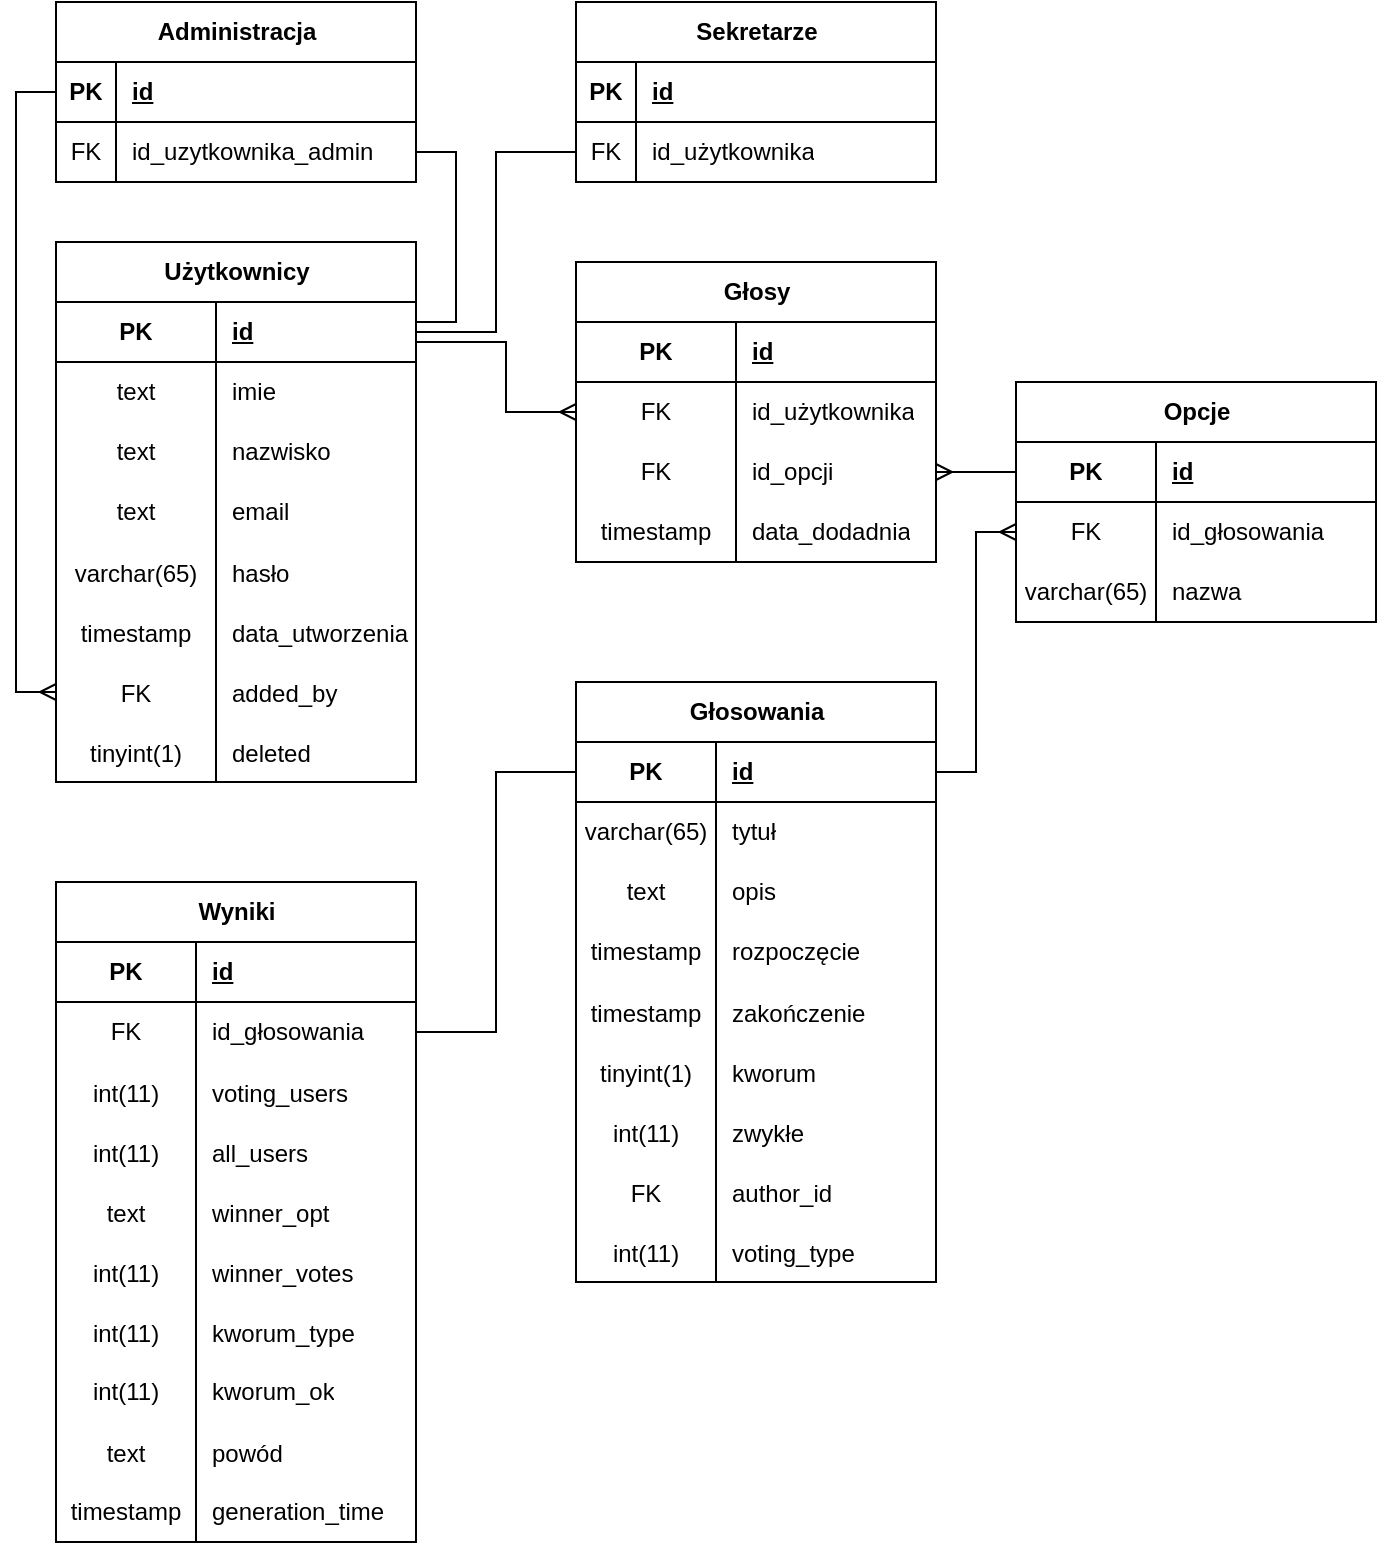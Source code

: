 <mxfile version="22.1.21" type="device">
  <diagram name="Strona-1" id="yzOehdTTd_eHiyw4VIKx">
    <mxGraphModel dx="1393" dy="789" grid="1" gridSize="10" guides="1" tooltips="1" connect="1" arrows="1" fold="1" page="1" pageScale="1" pageWidth="827" pageHeight="1169" math="0" shadow="0">
      <root>
        <mxCell id="0" />
        <mxCell id="1" parent="0" />
        <mxCell id="7I72lRixaY-VdKnY33JF-1" value="Administracja" style="shape=table;startSize=30;container=1;collapsible=1;childLayout=tableLayout;fixedRows=1;rowLines=0;fontStyle=1;align=center;resizeLast=1;html=1;" parent="1" vertex="1">
          <mxGeometry x="80" y="60" width="180" height="90" as="geometry" />
        </mxCell>
        <mxCell id="7I72lRixaY-VdKnY33JF-2" value="" style="shape=tableRow;horizontal=0;startSize=0;swimlaneHead=0;swimlaneBody=0;fillColor=none;collapsible=0;dropTarget=0;points=[[0,0.5],[1,0.5]];portConstraint=eastwest;top=0;left=0;right=0;bottom=1;" parent="7I72lRixaY-VdKnY33JF-1" vertex="1">
          <mxGeometry y="30" width="180" height="30" as="geometry" />
        </mxCell>
        <mxCell id="7I72lRixaY-VdKnY33JF-3" value="PK" style="shape=partialRectangle;connectable=0;fillColor=none;top=0;left=0;bottom=0;right=0;fontStyle=1;overflow=hidden;whiteSpace=wrap;html=1;" parent="7I72lRixaY-VdKnY33JF-2" vertex="1">
          <mxGeometry width="30" height="30" as="geometry">
            <mxRectangle width="30" height="30" as="alternateBounds" />
          </mxGeometry>
        </mxCell>
        <mxCell id="7I72lRixaY-VdKnY33JF-4" value="id" style="shape=partialRectangle;connectable=0;fillColor=none;top=0;left=0;bottom=0;right=0;align=left;spacingLeft=6;fontStyle=5;overflow=hidden;whiteSpace=wrap;html=1;" parent="7I72lRixaY-VdKnY33JF-2" vertex="1">
          <mxGeometry x="30" width="150" height="30" as="geometry">
            <mxRectangle width="150" height="30" as="alternateBounds" />
          </mxGeometry>
        </mxCell>
        <mxCell id="7I72lRixaY-VdKnY33JF-5" value="" style="shape=tableRow;horizontal=0;startSize=0;swimlaneHead=0;swimlaneBody=0;fillColor=none;collapsible=0;dropTarget=0;points=[[0,0.5],[1,0.5]];portConstraint=eastwest;top=0;left=0;right=0;bottom=0;" parent="7I72lRixaY-VdKnY33JF-1" vertex="1">
          <mxGeometry y="60" width="180" height="30" as="geometry" />
        </mxCell>
        <mxCell id="7I72lRixaY-VdKnY33JF-6" value="FK" style="shape=partialRectangle;connectable=0;fillColor=none;top=0;left=0;bottom=0;right=0;editable=1;overflow=hidden;whiteSpace=wrap;html=1;" parent="7I72lRixaY-VdKnY33JF-5" vertex="1">
          <mxGeometry width="30" height="30" as="geometry">
            <mxRectangle width="30" height="30" as="alternateBounds" />
          </mxGeometry>
        </mxCell>
        <mxCell id="7I72lRixaY-VdKnY33JF-7" value="id_uzytkownika_admin&amp;nbsp;" style="shape=partialRectangle;connectable=0;fillColor=none;top=0;left=0;bottom=0;right=0;align=left;spacingLeft=6;overflow=hidden;whiteSpace=wrap;html=1;" parent="7I72lRixaY-VdKnY33JF-5" vertex="1">
          <mxGeometry x="30" width="150" height="30" as="geometry">
            <mxRectangle width="150" height="30" as="alternateBounds" />
          </mxGeometry>
        </mxCell>
        <mxCell id="7I72lRixaY-VdKnY33JF-14" value="Głosowania" style="shape=table;startSize=30;container=1;collapsible=1;childLayout=tableLayout;fixedRows=1;rowLines=0;fontStyle=1;align=center;resizeLast=1;html=1;" parent="1" vertex="1">
          <mxGeometry x="340" y="400" width="180" height="300" as="geometry" />
        </mxCell>
        <mxCell id="7I72lRixaY-VdKnY33JF-15" value="" style="shape=tableRow;horizontal=0;startSize=0;swimlaneHead=0;swimlaneBody=0;fillColor=none;collapsible=0;dropTarget=0;points=[[0,0.5],[1,0.5]];portConstraint=eastwest;top=0;left=0;right=0;bottom=1;" parent="7I72lRixaY-VdKnY33JF-14" vertex="1">
          <mxGeometry y="30" width="180" height="30" as="geometry" />
        </mxCell>
        <mxCell id="7I72lRixaY-VdKnY33JF-16" value="PK" style="shape=partialRectangle;connectable=0;fillColor=none;top=0;left=0;bottom=0;right=0;fontStyle=1;overflow=hidden;whiteSpace=wrap;html=1;" parent="7I72lRixaY-VdKnY33JF-15" vertex="1">
          <mxGeometry width="70" height="30" as="geometry">
            <mxRectangle width="70" height="30" as="alternateBounds" />
          </mxGeometry>
        </mxCell>
        <mxCell id="7I72lRixaY-VdKnY33JF-17" value="id" style="shape=partialRectangle;connectable=0;fillColor=none;top=0;left=0;bottom=0;right=0;align=left;spacingLeft=6;fontStyle=5;overflow=hidden;whiteSpace=wrap;html=1;" parent="7I72lRixaY-VdKnY33JF-15" vertex="1">
          <mxGeometry x="70" width="110" height="30" as="geometry">
            <mxRectangle width="110" height="30" as="alternateBounds" />
          </mxGeometry>
        </mxCell>
        <mxCell id="7I72lRixaY-VdKnY33JF-18" value="" style="shape=tableRow;horizontal=0;startSize=0;swimlaneHead=0;swimlaneBody=0;fillColor=none;collapsible=0;dropTarget=0;points=[[0,0.5],[1,0.5]];portConstraint=eastwest;top=0;left=0;right=0;bottom=0;" parent="7I72lRixaY-VdKnY33JF-14" vertex="1">
          <mxGeometry y="60" width="180" height="30" as="geometry" />
        </mxCell>
        <mxCell id="7I72lRixaY-VdKnY33JF-19" value="varchar(65)" style="shape=partialRectangle;connectable=0;fillColor=none;top=0;left=0;bottom=0;right=0;editable=1;overflow=hidden;whiteSpace=wrap;html=1;" parent="7I72lRixaY-VdKnY33JF-18" vertex="1">
          <mxGeometry width="70" height="30" as="geometry">
            <mxRectangle width="70" height="30" as="alternateBounds" />
          </mxGeometry>
        </mxCell>
        <mxCell id="7I72lRixaY-VdKnY33JF-20" value="tytuł" style="shape=partialRectangle;connectable=0;fillColor=none;top=0;left=0;bottom=0;right=0;align=left;spacingLeft=6;overflow=hidden;whiteSpace=wrap;html=1;" parent="7I72lRixaY-VdKnY33JF-18" vertex="1">
          <mxGeometry x="70" width="110" height="30" as="geometry">
            <mxRectangle width="110" height="30" as="alternateBounds" />
          </mxGeometry>
        </mxCell>
        <mxCell id="7I72lRixaY-VdKnY33JF-21" value="" style="shape=tableRow;horizontal=0;startSize=0;swimlaneHead=0;swimlaneBody=0;fillColor=none;collapsible=0;dropTarget=0;points=[[0,0.5],[1,0.5]];portConstraint=eastwest;top=0;left=0;right=0;bottom=0;" parent="7I72lRixaY-VdKnY33JF-14" vertex="1">
          <mxGeometry y="90" width="180" height="30" as="geometry" />
        </mxCell>
        <mxCell id="7I72lRixaY-VdKnY33JF-22" value="text" style="shape=partialRectangle;connectable=0;fillColor=none;top=0;left=0;bottom=0;right=0;editable=1;overflow=hidden;whiteSpace=wrap;html=1;" parent="7I72lRixaY-VdKnY33JF-21" vertex="1">
          <mxGeometry width="70" height="30" as="geometry">
            <mxRectangle width="70" height="30" as="alternateBounds" />
          </mxGeometry>
        </mxCell>
        <mxCell id="7I72lRixaY-VdKnY33JF-23" value="opis" style="shape=partialRectangle;connectable=0;fillColor=none;top=0;left=0;bottom=0;right=0;align=left;spacingLeft=6;overflow=hidden;whiteSpace=wrap;html=1;" parent="7I72lRixaY-VdKnY33JF-21" vertex="1">
          <mxGeometry x="70" width="110" height="30" as="geometry">
            <mxRectangle width="110" height="30" as="alternateBounds" />
          </mxGeometry>
        </mxCell>
        <mxCell id="7I72lRixaY-VdKnY33JF-24" value="" style="shape=tableRow;horizontal=0;startSize=0;swimlaneHead=0;swimlaneBody=0;fillColor=none;collapsible=0;dropTarget=0;points=[[0,0.5],[1,0.5]];portConstraint=eastwest;top=0;left=0;right=0;bottom=0;" parent="7I72lRixaY-VdKnY33JF-14" vertex="1">
          <mxGeometry y="120" width="180" height="30" as="geometry" />
        </mxCell>
        <mxCell id="7I72lRixaY-VdKnY33JF-25" value="timestamp" style="shape=partialRectangle;connectable=0;fillColor=none;top=0;left=0;bottom=0;right=0;editable=1;overflow=hidden;whiteSpace=wrap;html=1;" parent="7I72lRixaY-VdKnY33JF-24" vertex="1">
          <mxGeometry width="70" height="30" as="geometry">
            <mxRectangle width="70" height="30" as="alternateBounds" />
          </mxGeometry>
        </mxCell>
        <mxCell id="7I72lRixaY-VdKnY33JF-26" value="rozpoczęcie" style="shape=partialRectangle;connectable=0;fillColor=none;top=0;left=0;bottom=0;right=0;align=left;spacingLeft=6;overflow=hidden;whiteSpace=wrap;html=1;" parent="7I72lRixaY-VdKnY33JF-24" vertex="1">
          <mxGeometry x="70" width="110" height="30" as="geometry">
            <mxRectangle width="110" height="30" as="alternateBounds" />
          </mxGeometry>
        </mxCell>
        <mxCell id="7I72lRixaY-VdKnY33JF-93" value="" style="shape=tableRow;horizontal=0;startSize=0;swimlaneHead=0;swimlaneBody=0;fillColor=none;collapsible=0;dropTarget=0;points=[[0,0.5],[1,0.5]];portConstraint=eastwest;top=0;left=0;right=0;bottom=0;" parent="7I72lRixaY-VdKnY33JF-14" vertex="1">
          <mxGeometry y="150" width="180" height="30" as="geometry" />
        </mxCell>
        <mxCell id="7I72lRixaY-VdKnY33JF-94" value="timestamp" style="shape=partialRectangle;connectable=0;fillColor=none;top=0;left=0;bottom=0;right=0;editable=1;overflow=hidden;" parent="7I72lRixaY-VdKnY33JF-93" vertex="1">
          <mxGeometry width="70" height="30" as="geometry">
            <mxRectangle width="70" height="30" as="alternateBounds" />
          </mxGeometry>
        </mxCell>
        <mxCell id="7I72lRixaY-VdKnY33JF-95" value="zakończenie" style="shape=partialRectangle;connectable=0;fillColor=none;top=0;left=0;bottom=0;right=0;align=left;spacingLeft=6;overflow=hidden;" parent="7I72lRixaY-VdKnY33JF-93" vertex="1">
          <mxGeometry x="70" width="110" height="30" as="geometry">
            <mxRectangle width="110" height="30" as="alternateBounds" />
          </mxGeometry>
        </mxCell>
        <mxCell id="7I72lRixaY-VdKnY33JF-102" value="" style="shape=tableRow;horizontal=0;startSize=0;swimlaneHead=0;swimlaneBody=0;fillColor=none;collapsible=0;dropTarget=0;points=[[0,0.5],[1,0.5]];portConstraint=eastwest;top=0;left=0;right=0;bottom=0;" parent="7I72lRixaY-VdKnY33JF-14" vertex="1">
          <mxGeometry y="180" width="180" height="30" as="geometry" />
        </mxCell>
        <mxCell id="7I72lRixaY-VdKnY33JF-103" value="tinyint(1)" style="shape=partialRectangle;connectable=0;fillColor=none;top=0;left=0;bottom=0;right=0;editable=1;overflow=hidden;" parent="7I72lRixaY-VdKnY33JF-102" vertex="1">
          <mxGeometry width="70" height="30" as="geometry">
            <mxRectangle width="70" height="30" as="alternateBounds" />
          </mxGeometry>
        </mxCell>
        <mxCell id="7I72lRixaY-VdKnY33JF-104" value="kworum" style="shape=partialRectangle;connectable=0;fillColor=none;top=0;left=0;bottom=0;right=0;align=left;spacingLeft=6;overflow=hidden;" parent="7I72lRixaY-VdKnY33JF-102" vertex="1">
          <mxGeometry x="70" width="110" height="30" as="geometry">
            <mxRectangle width="110" height="30" as="alternateBounds" />
          </mxGeometry>
        </mxCell>
        <mxCell id="7I72lRixaY-VdKnY33JF-105" value="" style="shape=tableRow;horizontal=0;startSize=0;swimlaneHead=0;swimlaneBody=0;fillColor=none;collapsible=0;dropTarget=0;points=[[0,0.5],[1,0.5]];portConstraint=eastwest;top=0;left=0;right=0;bottom=0;" parent="7I72lRixaY-VdKnY33JF-14" vertex="1">
          <mxGeometry y="210" width="180" height="30" as="geometry" />
        </mxCell>
        <mxCell id="7I72lRixaY-VdKnY33JF-106" value="int(11)" style="shape=partialRectangle;connectable=0;fillColor=none;top=0;left=0;bottom=0;right=0;editable=1;overflow=hidden;" parent="7I72lRixaY-VdKnY33JF-105" vertex="1">
          <mxGeometry width="70" height="30" as="geometry">
            <mxRectangle width="70" height="30" as="alternateBounds" />
          </mxGeometry>
        </mxCell>
        <mxCell id="7I72lRixaY-VdKnY33JF-107" value="zwykłe" style="shape=partialRectangle;connectable=0;fillColor=none;top=0;left=0;bottom=0;right=0;align=left;spacingLeft=6;overflow=hidden;" parent="7I72lRixaY-VdKnY33JF-105" vertex="1">
          <mxGeometry x="70" width="110" height="30" as="geometry">
            <mxRectangle width="110" height="30" as="alternateBounds" />
          </mxGeometry>
        </mxCell>
        <mxCell id="7I72lRixaY-VdKnY33JF-99" value="" style="shape=tableRow;horizontal=0;startSize=0;swimlaneHead=0;swimlaneBody=0;fillColor=none;collapsible=0;dropTarget=0;points=[[0,0.5],[1,0.5]];portConstraint=eastwest;top=0;left=0;right=0;bottom=0;" parent="7I72lRixaY-VdKnY33JF-14" vertex="1">
          <mxGeometry y="240" width="180" height="30" as="geometry" />
        </mxCell>
        <mxCell id="7I72lRixaY-VdKnY33JF-100" value="FK" style="shape=partialRectangle;connectable=0;fillColor=none;top=0;left=0;bottom=0;right=0;editable=1;overflow=hidden;" parent="7I72lRixaY-VdKnY33JF-99" vertex="1">
          <mxGeometry width="70" height="30" as="geometry">
            <mxRectangle width="70" height="30" as="alternateBounds" />
          </mxGeometry>
        </mxCell>
        <mxCell id="7I72lRixaY-VdKnY33JF-101" value="author_id" style="shape=partialRectangle;connectable=0;fillColor=none;top=0;left=0;bottom=0;right=0;align=left;spacingLeft=6;overflow=hidden;" parent="7I72lRixaY-VdKnY33JF-99" vertex="1">
          <mxGeometry x="70" width="110" height="30" as="geometry">
            <mxRectangle width="110" height="30" as="alternateBounds" />
          </mxGeometry>
        </mxCell>
        <mxCell id="7I72lRixaY-VdKnY33JF-96" value="" style="shape=tableRow;horizontal=0;startSize=0;swimlaneHead=0;swimlaneBody=0;fillColor=none;collapsible=0;dropTarget=0;points=[[0,0.5],[1,0.5]];portConstraint=eastwest;top=0;left=0;right=0;bottom=0;" parent="7I72lRixaY-VdKnY33JF-14" vertex="1">
          <mxGeometry y="270" width="180" height="30" as="geometry" />
        </mxCell>
        <mxCell id="7I72lRixaY-VdKnY33JF-97" value="int(11)" style="shape=partialRectangle;connectable=0;fillColor=none;top=0;left=0;bottom=0;right=0;editable=1;overflow=hidden;" parent="7I72lRixaY-VdKnY33JF-96" vertex="1">
          <mxGeometry width="70" height="30" as="geometry">
            <mxRectangle width="70" height="30" as="alternateBounds" />
          </mxGeometry>
        </mxCell>
        <mxCell id="7I72lRixaY-VdKnY33JF-98" value="voting_type" style="shape=partialRectangle;connectable=0;fillColor=none;top=0;left=0;bottom=0;right=0;align=left;spacingLeft=6;overflow=hidden;" parent="7I72lRixaY-VdKnY33JF-96" vertex="1">
          <mxGeometry x="70" width="110" height="30" as="geometry">
            <mxRectangle width="110" height="30" as="alternateBounds" />
          </mxGeometry>
        </mxCell>
        <mxCell id="7I72lRixaY-VdKnY33JF-27" value="Głosy" style="shape=table;startSize=30;container=1;collapsible=1;childLayout=tableLayout;fixedRows=1;rowLines=0;fontStyle=1;align=center;resizeLast=1;html=1;" parent="1" vertex="1">
          <mxGeometry x="340" y="190" width="180" height="150" as="geometry" />
        </mxCell>
        <mxCell id="7I72lRixaY-VdKnY33JF-28" value="" style="shape=tableRow;horizontal=0;startSize=0;swimlaneHead=0;swimlaneBody=0;fillColor=none;collapsible=0;dropTarget=0;points=[[0,0.5],[1,0.5]];portConstraint=eastwest;top=0;left=0;right=0;bottom=1;" parent="7I72lRixaY-VdKnY33JF-27" vertex="1">
          <mxGeometry y="30" width="180" height="30" as="geometry" />
        </mxCell>
        <mxCell id="7I72lRixaY-VdKnY33JF-29" value="PK" style="shape=partialRectangle;connectable=0;fillColor=none;top=0;left=0;bottom=0;right=0;fontStyle=1;overflow=hidden;whiteSpace=wrap;html=1;" parent="7I72lRixaY-VdKnY33JF-28" vertex="1">
          <mxGeometry width="80" height="30" as="geometry">
            <mxRectangle width="80" height="30" as="alternateBounds" />
          </mxGeometry>
        </mxCell>
        <mxCell id="7I72lRixaY-VdKnY33JF-30" value="id" style="shape=partialRectangle;connectable=0;fillColor=none;top=0;left=0;bottom=0;right=0;align=left;spacingLeft=6;fontStyle=5;overflow=hidden;whiteSpace=wrap;html=1;" parent="7I72lRixaY-VdKnY33JF-28" vertex="1">
          <mxGeometry x="80" width="100" height="30" as="geometry">
            <mxRectangle width="100" height="30" as="alternateBounds" />
          </mxGeometry>
        </mxCell>
        <mxCell id="7I72lRixaY-VdKnY33JF-31" value="" style="shape=tableRow;horizontal=0;startSize=0;swimlaneHead=0;swimlaneBody=0;fillColor=none;collapsible=0;dropTarget=0;points=[[0,0.5],[1,0.5]];portConstraint=eastwest;top=0;left=0;right=0;bottom=0;" parent="7I72lRixaY-VdKnY33JF-27" vertex="1">
          <mxGeometry y="60" width="180" height="30" as="geometry" />
        </mxCell>
        <mxCell id="7I72lRixaY-VdKnY33JF-32" value="FK" style="shape=partialRectangle;connectable=0;fillColor=none;top=0;left=0;bottom=0;right=0;editable=1;overflow=hidden;whiteSpace=wrap;html=1;" parent="7I72lRixaY-VdKnY33JF-31" vertex="1">
          <mxGeometry width="80" height="30" as="geometry">
            <mxRectangle width="80" height="30" as="alternateBounds" />
          </mxGeometry>
        </mxCell>
        <mxCell id="7I72lRixaY-VdKnY33JF-33" value="id_użytkownika" style="shape=partialRectangle;connectable=0;fillColor=none;top=0;left=0;bottom=0;right=0;align=left;spacingLeft=6;overflow=hidden;whiteSpace=wrap;html=1;" parent="7I72lRixaY-VdKnY33JF-31" vertex="1">
          <mxGeometry x="80" width="100" height="30" as="geometry">
            <mxRectangle width="100" height="30" as="alternateBounds" />
          </mxGeometry>
        </mxCell>
        <mxCell id="7I72lRixaY-VdKnY33JF-34" value="" style="shape=tableRow;horizontal=0;startSize=0;swimlaneHead=0;swimlaneBody=0;fillColor=none;collapsible=0;dropTarget=0;points=[[0,0.5],[1,0.5]];portConstraint=eastwest;top=0;left=0;right=0;bottom=0;" parent="7I72lRixaY-VdKnY33JF-27" vertex="1">
          <mxGeometry y="90" width="180" height="30" as="geometry" />
        </mxCell>
        <mxCell id="7I72lRixaY-VdKnY33JF-35" value="FK" style="shape=partialRectangle;connectable=0;fillColor=none;top=0;left=0;bottom=0;right=0;editable=1;overflow=hidden;whiteSpace=wrap;html=1;" parent="7I72lRixaY-VdKnY33JF-34" vertex="1">
          <mxGeometry width="80" height="30" as="geometry">
            <mxRectangle width="80" height="30" as="alternateBounds" />
          </mxGeometry>
        </mxCell>
        <mxCell id="7I72lRixaY-VdKnY33JF-36" value="id_opcji" style="shape=partialRectangle;connectable=0;fillColor=none;top=0;left=0;bottom=0;right=0;align=left;spacingLeft=6;overflow=hidden;whiteSpace=wrap;html=1;" parent="7I72lRixaY-VdKnY33JF-34" vertex="1">
          <mxGeometry x="80" width="100" height="30" as="geometry">
            <mxRectangle width="100" height="30" as="alternateBounds" />
          </mxGeometry>
        </mxCell>
        <mxCell id="7I72lRixaY-VdKnY33JF-37" value="" style="shape=tableRow;horizontal=0;startSize=0;swimlaneHead=0;swimlaneBody=0;fillColor=none;collapsible=0;dropTarget=0;points=[[0,0.5],[1,0.5]];portConstraint=eastwest;top=0;left=0;right=0;bottom=0;" parent="7I72lRixaY-VdKnY33JF-27" vertex="1">
          <mxGeometry y="120" width="180" height="30" as="geometry" />
        </mxCell>
        <mxCell id="7I72lRixaY-VdKnY33JF-38" value="timestamp" style="shape=partialRectangle;connectable=0;fillColor=none;top=0;left=0;bottom=0;right=0;editable=1;overflow=hidden;whiteSpace=wrap;html=1;" parent="7I72lRixaY-VdKnY33JF-37" vertex="1">
          <mxGeometry width="80" height="30" as="geometry">
            <mxRectangle width="80" height="30" as="alternateBounds" />
          </mxGeometry>
        </mxCell>
        <mxCell id="7I72lRixaY-VdKnY33JF-39" value="data_dodadnia" style="shape=partialRectangle;connectable=0;fillColor=none;top=0;left=0;bottom=0;right=0;align=left;spacingLeft=6;overflow=hidden;whiteSpace=wrap;html=1;" parent="7I72lRixaY-VdKnY33JF-37" vertex="1">
          <mxGeometry x="80" width="100" height="30" as="geometry">
            <mxRectangle width="100" height="30" as="alternateBounds" />
          </mxGeometry>
        </mxCell>
        <mxCell id="7I72lRixaY-VdKnY33JF-40" value="Opcje" style="shape=table;startSize=30;container=1;collapsible=1;childLayout=tableLayout;fixedRows=1;rowLines=0;fontStyle=1;align=center;resizeLast=1;html=1;" parent="1" vertex="1">
          <mxGeometry x="560" y="250" width="180" height="120" as="geometry" />
        </mxCell>
        <mxCell id="7I72lRixaY-VdKnY33JF-41" value="" style="shape=tableRow;horizontal=0;startSize=0;swimlaneHead=0;swimlaneBody=0;fillColor=none;collapsible=0;dropTarget=0;points=[[0,0.5],[1,0.5]];portConstraint=eastwest;top=0;left=0;right=0;bottom=1;" parent="7I72lRixaY-VdKnY33JF-40" vertex="1">
          <mxGeometry y="30" width="180" height="30" as="geometry" />
        </mxCell>
        <mxCell id="7I72lRixaY-VdKnY33JF-42" value="PK" style="shape=partialRectangle;connectable=0;fillColor=none;top=0;left=0;bottom=0;right=0;fontStyle=1;overflow=hidden;whiteSpace=wrap;html=1;" parent="7I72lRixaY-VdKnY33JF-41" vertex="1">
          <mxGeometry width="70" height="30" as="geometry">
            <mxRectangle width="70" height="30" as="alternateBounds" />
          </mxGeometry>
        </mxCell>
        <mxCell id="7I72lRixaY-VdKnY33JF-43" value="id" style="shape=partialRectangle;connectable=0;fillColor=none;top=0;left=0;bottom=0;right=0;align=left;spacingLeft=6;fontStyle=5;overflow=hidden;whiteSpace=wrap;html=1;" parent="7I72lRixaY-VdKnY33JF-41" vertex="1">
          <mxGeometry x="70" width="110" height="30" as="geometry">
            <mxRectangle width="110" height="30" as="alternateBounds" />
          </mxGeometry>
        </mxCell>
        <mxCell id="7I72lRixaY-VdKnY33JF-44" value="" style="shape=tableRow;horizontal=0;startSize=0;swimlaneHead=0;swimlaneBody=0;fillColor=none;collapsible=0;dropTarget=0;points=[[0,0.5],[1,0.5]];portConstraint=eastwest;top=0;left=0;right=0;bottom=0;" parent="7I72lRixaY-VdKnY33JF-40" vertex="1">
          <mxGeometry y="60" width="180" height="30" as="geometry" />
        </mxCell>
        <mxCell id="7I72lRixaY-VdKnY33JF-45" value="FK" style="shape=partialRectangle;connectable=0;fillColor=none;top=0;left=0;bottom=0;right=0;editable=1;overflow=hidden;whiteSpace=wrap;html=1;" parent="7I72lRixaY-VdKnY33JF-44" vertex="1">
          <mxGeometry width="70" height="30" as="geometry">
            <mxRectangle width="70" height="30" as="alternateBounds" />
          </mxGeometry>
        </mxCell>
        <mxCell id="7I72lRixaY-VdKnY33JF-46" value="id_głosowania" style="shape=partialRectangle;connectable=0;fillColor=none;top=0;left=0;bottom=0;right=0;align=left;spacingLeft=6;overflow=hidden;whiteSpace=wrap;html=1;" parent="7I72lRixaY-VdKnY33JF-44" vertex="1">
          <mxGeometry x="70" width="110" height="30" as="geometry">
            <mxRectangle width="110" height="30" as="alternateBounds" />
          </mxGeometry>
        </mxCell>
        <mxCell id="7I72lRixaY-VdKnY33JF-47" value="" style="shape=tableRow;horizontal=0;startSize=0;swimlaneHead=0;swimlaneBody=0;fillColor=none;collapsible=0;dropTarget=0;points=[[0,0.5],[1,0.5]];portConstraint=eastwest;top=0;left=0;right=0;bottom=0;" parent="7I72lRixaY-VdKnY33JF-40" vertex="1">
          <mxGeometry y="90" width="180" height="30" as="geometry" />
        </mxCell>
        <mxCell id="7I72lRixaY-VdKnY33JF-48" value="varchar(65)" style="shape=partialRectangle;connectable=0;fillColor=none;top=0;left=0;bottom=0;right=0;editable=1;overflow=hidden;whiteSpace=wrap;html=1;" parent="7I72lRixaY-VdKnY33JF-47" vertex="1">
          <mxGeometry width="70" height="30" as="geometry">
            <mxRectangle width="70" height="30" as="alternateBounds" />
          </mxGeometry>
        </mxCell>
        <mxCell id="7I72lRixaY-VdKnY33JF-49" value="nazwa" style="shape=partialRectangle;connectable=0;fillColor=none;top=0;left=0;bottom=0;right=0;align=left;spacingLeft=6;overflow=hidden;whiteSpace=wrap;html=1;" parent="7I72lRixaY-VdKnY33JF-47" vertex="1">
          <mxGeometry x="70" width="110" height="30" as="geometry">
            <mxRectangle width="110" height="30" as="alternateBounds" />
          </mxGeometry>
        </mxCell>
        <mxCell id="7I72lRixaY-VdKnY33JF-53" value="Sekretarze" style="shape=table;startSize=30;container=1;collapsible=1;childLayout=tableLayout;fixedRows=1;rowLines=0;fontStyle=1;align=center;resizeLast=1;html=1;" parent="1" vertex="1">
          <mxGeometry x="340" y="60" width="180" height="90" as="geometry" />
        </mxCell>
        <mxCell id="7I72lRixaY-VdKnY33JF-54" value="" style="shape=tableRow;horizontal=0;startSize=0;swimlaneHead=0;swimlaneBody=0;fillColor=none;collapsible=0;dropTarget=0;points=[[0,0.5],[1,0.5]];portConstraint=eastwest;top=0;left=0;right=0;bottom=1;" parent="7I72lRixaY-VdKnY33JF-53" vertex="1">
          <mxGeometry y="30" width="180" height="30" as="geometry" />
        </mxCell>
        <mxCell id="7I72lRixaY-VdKnY33JF-55" value="PK" style="shape=partialRectangle;connectable=0;fillColor=none;top=0;left=0;bottom=0;right=0;fontStyle=1;overflow=hidden;whiteSpace=wrap;html=1;" parent="7I72lRixaY-VdKnY33JF-54" vertex="1">
          <mxGeometry width="30" height="30" as="geometry">
            <mxRectangle width="30" height="30" as="alternateBounds" />
          </mxGeometry>
        </mxCell>
        <mxCell id="7I72lRixaY-VdKnY33JF-56" value="id" style="shape=partialRectangle;connectable=0;fillColor=none;top=0;left=0;bottom=0;right=0;align=left;spacingLeft=6;fontStyle=5;overflow=hidden;whiteSpace=wrap;html=1;" parent="7I72lRixaY-VdKnY33JF-54" vertex="1">
          <mxGeometry x="30" width="150" height="30" as="geometry">
            <mxRectangle width="150" height="30" as="alternateBounds" />
          </mxGeometry>
        </mxCell>
        <mxCell id="7I72lRixaY-VdKnY33JF-57" value="" style="shape=tableRow;horizontal=0;startSize=0;swimlaneHead=0;swimlaneBody=0;fillColor=none;collapsible=0;dropTarget=0;points=[[0,0.5],[1,0.5]];portConstraint=eastwest;top=0;left=0;right=0;bottom=0;" parent="7I72lRixaY-VdKnY33JF-53" vertex="1">
          <mxGeometry y="60" width="180" height="30" as="geometry" />
        </mxCell>
        <mxCell id="7I72lRixaY-VdKnY33JF-58" value="FK" style="shape=partialRectangle;connectable=0;fillColor=none;top=0;left=0;bottom=0;right=0;editable=1;overflow=hidden;whiteSpace=wrap;html=1;" parent="7I72lRixaY-VdKnY33JF-57" vertex="1">
          <mxGeometry width="30" height="30" as="geometry">
            <mxRectangle width="30" height="30" as="alternateBounds" />
          </mxGeometry>
        </mxCell>
        <mxCell id="7I72lRixaY-VdKnY33JF-59" value="id_użytkownika" style="shape=partialRectangle;connectable=0;fillColor=none;top=0;left=0;bottom=0;right=0;align=left;spacingLeft=6;overflow=hidden;whiteSpace=wrap;html=1;" parent="7I72lRixaY-VdKnY33JF-57" vertex="1">
          <mxGeometry x="30" width="150" height="30" as="geometry">
            <mxRectangle width="150" height="30" as="alternateBounds" />
          </mxGeometry>
        </mxCell>
        <mxCell id="7I72lRixaY-VdKnY33JF-66" value="Użytkownicy" style="shape=table;startSize=30;container=1;collapsible=1;childLayout=tableLayout;fixedRows=1;rowLines=0;fontStyle=1;align=center;resizeLast=1;html=1;" parent="1" vertex="1">
          <mxGeometry x="80" y="180" width="180" height="270" as="geometry" />
        </mxCell>
        <mxCell id="7I72lRixaY-VdKnY33JF-67" value="" style="shape=tableRow;horizontal=0;startSize=0;swimlaneHead=0;swimlaneBody=0;fillColor=none;collapsible=0;dropTarget=0;points=[[0,0.5],[1,0.5]];portConstraint=eastwest;top=0;left=0;right=0;bottom=1;" parent="7I72lRixaY-VdKnY33JF-66" vertex="1">
          <mxGeometry y="30" width="180" height="30" as="geometry" />
        </mxCell>
        <mxCell id="7I72lRixaY-VdKnY33JF-68" value="PK" style="shape=partialRectangle;connectable=0;fillColor=none;top=0;left=0;bottom=0;right=0;fontStyle=1;overflow=hidden;whiteSpace=wrap;html=1;" parent="7I72lRixaY-VdKnY33JF-67" vertex="1">
          <mxGeometry width="80" height="30" as="geometry">
            <mxRectangle width="80" height="30" as="alternateBounds" />
          </mxGeometry>
        </mxCell>
        <mxCell id="7I72lRixaY-VdKnY33JF-69" value="id" style="shape=partialRectangle;connectable=0;fillColor=none;top=0;left=0;bottom=0;right=0;align=left;spacingLeft=6;fontStyle=5;overflow=hidden;whiteSpace=wrap;html=1;" parent="7I72lRixaY-VdKnY33JF-67" vertex="1">
          <mxGeometry x="80" width="100" height="30" as="geometry">
            <mxRectangle width="100" height="30" as="alternateBounds" />
          </mxGeometry>
        </mxCell>
        <mxCell id="7I72lRixaY-VdKnY33JF-70" value="" style="shape=tableRow;horizontal=0;startSize=0;swimlaneHead=0;swimlaneBody=0;fillColor=none;collapsible=0;dropTarget=0;points=[[0,0.5],[1,0.5]];portConstraint=eastwest;top=0;left=0;right=0;bottom=0;" parent="7I72lRixaY-VdKnY33JF-66" vertex="1">
          <mxGeometry y="60" width="180" height="30" as="geometry" />
        </mxCell>
        <mxCell id="7I72lRixaY-VdKnY33JF-71" value="text" style="shape=partialRectangle;connectable=0;fillColor=none;top=0;left=0;bottom=0;right=0;editable=1;overflow=hidden;whiteSpace=wrap;html=1;" parent="7I72lRixaY-VdKnY33JF-70" vertex="1">
          <mxGeometry width="80" height="30" as="geometry">
            <mxRectangle width="80" height="30" as="alternateBounds" />
          </mxGeometry>
        </mxCell>
        <mxCell id="7I72lRixaY-VdKnY33JF-72" value="imie" style="shape=partialRectangle;connectable=0;fillColor=none;top=0;left=0;bottom=0;right=0;align=left;spacingLeft=6;overflow=hidden;whiteSpace=wrap;html=1;" parent="7I72lRixaY-VdKnY33JF-70" vertex="1">
          <mxGeometry x="80" width="100" height="30" as="geometry">
            <mxRectangle width="100" height="30" as="alternateBounds" />
          </mxGeometry>
        </mxCell>
        <mxCell id="7I72lRixaY-VdKnY33JF-73" value="" style="shape=tableRow;horizontal=0;startSize=0;swimlaneHead=0;swimlaneBody=0;fillColor=none;collapsible=0;dropTarget=0;points=[[0,0.5],[1,0.5]];portConstraint=eastwest;top=0;left=0;right=0;bottom=0;" parent="7I72lRixaY-VdKnY33JF-66" vertex="1">
          <mxGeometry y="90" width="180" height="30" as="geometry" />
        </mxCell>
        <mxCell id="7I72lRixaY-VdKnY33JF-74" value="text" style="shape=partialRectangle;connectable=0;fillColor=none;top=0;left=0;bottom=0;right=0;editable=1;overflow=hidden;whiteSpace=wrap;html=1;" parent="7I72lRixaY-VdKnY33JF-73" vertex="1">
          <mxGeometry width="80" height="30" as="geometry">
            <mxRectangle width="80" height="30" as="alternateBounds" />
          </mxGeometry>
        </mxCell>
        <mxCell id="7I72lRixaY-VdKnY33JF-75" value="nazwisko" style="shape=partialRectangle;connectable=0;fillColor=none;top=0;left=0;bottom=0;right=0;align=left;spacingLeft=6;overflow=hidden;whiteSpace=wrap;html=1;" parent="7I72lRixaY-VdKnY33JF-73" vertex="1">
          <mxGeometry x="80" width="100" height="30" as="geometry">
            <mxRectangle width="100" height="30" as="alternateBounds" />
          </mxGeometry>
        </mxCell>
        <mxCell id="7I72lRixaY-VdKnY33JF-76" value="" style="shape=tableRow;horizontal=0;startSize=0;swimlaneHead=0;swimlaneBody=0;fillColor=none;collapsible=0;dropTarget=0;points=[[0,0.5],[1,0.5]];portConstraint=eastwest;top=0;left=0;right=0;bottom=0;" parent="7I72lRixaY-VdKnY33JF-66" vertex="1">
          <mxGeometry y="120" width="180" height="30" as="geometry" />
        </mxCell>
        <mxCell id="7I72lRixaY-VdKnY33JF-77" value="text" style="shape=partialRectangle;connectable=0;fillColor=none;top=0;left=0;bottom=0;right=0;editable=1;overflow=hidden;whiteSpace=wrap;html=1;" parent="7I72lRixaY-VdKnY33JF-76" vertex="1">
          <mxGeometry width="80" height="30" as="geometry">
            <mxRectangle width="80" height="30" as="alternateBounds" />
          </mxGeometry>
        </mxCell>
        <mxCell id="7I72lRixaY-VdKnY33JF-78" value="email" style="shape=partialRectangle;connectable=0;fillColor=none;top=0;left=0;bottom=0;right=0;align=left;spacingLeft=6;overflow=hidden;whiteSpace=wrap;html=1;" parent="7I72lRixaY-VdKnY33JF-76" vertex="1">
          <mxGeometry x="80" width="100" height="30" as="geometry">
            <mxRectangle width="100" height="30" as="alternateBounds" />
          </mxGeometry>
        </mxCell>
        <mxCell id="7I72lRixaY-VdKnY33JF-108" value="" style="shape=tableRow;horizontal=0;startSize=0;swimlaneHead=0;swimlaneBody=0;fillColor=none;collapsible=0;dropTarget=0;points=[[0,0.5],[1,0.5]];portConstraint=eastwest;top=0;left=0;right=0;bottom=0;" parent="7I72lRixaY-VdKnY33JF-66" vertex="1">
          <mxGeometry y="150" width="180" height="30" as="geometry" />
        </mxCell>
        <mxCell id="7I72lRixaY-VdKnY33JF-109" value="varchar(65)" style="shape=partialRectangle;connectable=0;fillColor=none;top=0;left=0;bottom=0;right=0;editable=1;overflow=hidden;" parent="7I72lRixaY-VdKnY33JF-108" vertex="1">
          <mxGeometry width="80" height="30" as="geometry">
            <mxRectangle width="80" height="30" as="alternateBounds" />
          </mxGeometry>
        </mxCell>
        <mxCell id="7I72lRixaY-VdKnY33JF-110" value="hasło" style="shape=partialRectangle;connectable=0;fillColor=none;top=0;left=0;bottom=0;right=0;align=left;spacingLeft=6;overflow=hidden;" parent="7I72lRixaY-VdKnY33JF-108" vertex="1">
          <mxGeometry x="80" width="100" height="30" as="geometry">
            <mxRectangle width="100" height="30" as="alternateBounds" />
          </mxGeometry>
        </mxCell>
        <mxCell id="7I72lRixaY-VdKnY33JF-111" value="" style="shape=tableRow;horizontal=0;startSize=0;swimlaneHead=0;swimlaneBody=0;fillColor=none;collapsible=0;dropTarget=0;points=[[0,0.5],[1,0.5]];portConstraint=eastwest;top=0;left=0;right=0;bottom=0;" parent="7I72lRixaY-VdKnY33JF-66" vertex="1">
          <mxGeometry y="180" width="180" height="30" as="geometry" />
        </mxCell>
        <mxCell id="7I72lRixaY-VdKnY33JF-112" value="timestamp" style="shape=partialRectangle;connectable=0;fillColor=none;top=0;left=0;bottom=0;right=0;editable=1;overflow=hidden;" parent="7I72lRixaY-VdKnY33JF-111" vertex="1">
          <mxGeometry width="80" height="30" as="geometry">
            <mxRectangle width="80" height="30" as="alternateBounds" />
          </mxGeometry>
        </mxCell>
        <mxCell id="7I72lRixaY-VdKnY33JF-113" value="data_utworzenia" style="shape=partialRectangle;connectable=0;fillColor=none;top=0;left=0;bottom=0;right=0;align=left;spacingLeft=6;overflow=hidden;" parent="7I72lRixaY-VdKnY33JF-111" vertex="1">
          <mxGeometry x="80" width="100" height="30" as="geometry">
            <mxRectangle width="100" height="30" as="alternateBounds" />
          </mxGeometry>
        </mxCell>
        <mxCell id="7I72lRixaY-VdKnY33JF-114" value="" style="shape=tableRow;horizontal=0;startSize=0;swimlaneHead=0;swimlaneBody=0;fillColor=none;collapsible=0;dropTarget=0;points=[[0,0.5],[1,0.5]];portConstraint=eastwest;top=0;left=0;right=0;bottom=0;" parent="7I72lRixaY-VdKnY33JF-66" vertex="1">
          <mxGeometry y="210" width="180" height="30" as="geometry" />
        </mxCell>
        <mxCell id="7I72lRixaY-VdKnY33JF-115" value="FK" style="shape=partialRectangle;connectable=0;fillColor=none;top=0;left=0;bottom=0;right=0;editable=1;overflow=hidden;" parent="7I72lRixaY-VdKnY33JF-114" vertex="1">
          <mxGeometry width="80" height="30" as="geometry">
            <mxRectangle width="80" height="30" as="alternateBounds" />
          </mxGeometry>
        </mxCell>
        <mxCell id="7I72lRixaY-VdKnY33JF-116" value="added_by" style="shape=partialRectangle;connectable=0;fillColor=none;top=0;left=0;bottom=0;right=0;align=left;spacingLeft=6;overflow=hidden;" parent="7I72lRixaY-VdKnY33JF-114" vertex="1">
          <mxGeometry x="80" width="100" height="30" as="geometry">
            <mxRectangle width="100" height="30" as="alternateBounds" />
          </mxGeometry>
        </mxCell>
        <mxCell id="7I72lRixaY-VdKnY33JF-117" value="" style="shape=tableRow;horizontal=0;startSize=0;swimlaneHead=0;swimlaneBody=0;fillColor=none;collapsible=0;dropTarget=0;points=[[0,0.5],[1,0.5]];portConstraint=eastwest;top=0;left=0;right=0;bottom=0;" parent="7I72lRixaY-VdKnY33JF-66" vertex="1">
          <mxGeometry y="240" width="180" height="30" as="geometry" />
        </mxCell>
        <mxCell id="7I72lRixaY-VdKnY33JF-118" value="tinyint(1)" style="shape=partialRectangle;connectable=0;fillColor=none;top=0;left=0;bottom=0;right=0;editable=1;overflow=hidden;" parent="7I72lRixaY-VdKnY33JF-117" vertex="1">
          <mxGeometry width="80" height="30" as="geometry">
            <mxRectangle width="80" height="30" as="alternateBounds" />
          </mxGeometry>
        </mxCell>
        <mxCell id="7I72lRixaY-VdKnY33JF-119" value="deleted" style="shape=partialRectangle;connectable=0;fillColor=none;top=0;left=0;bottom=0;right=0;align=left;spacingLeft=6;overflow=hidden;" parent="7I72lRixaY-VdKnY33JF-117" vertex="1">
          <mxGeometry x="80" width="100" height="30" as="geometry">
            <mxRectangle width="100" height="30" as="alternateBounds" />
          </mxGeometry>
        </mxCell>
        <mxCell id="7I72lRixaY-VdKnY33JF-79" value="Wyniki" style="shape=table;startSize=30;container=1;collapsible=1;childLayout=tableLayout;fixedRows=1;rowLines=0;fontStyle=1;align=center;resizeLast=1;html=1;" parent="1" vertex="1">
          <mxGeometry x="80" y="500" width="180" height="330" as="geometry" />
        </mxCell>
        <mxCell id="7I72lRixaY-VdKnY33JF-80" value="" style="shape=tableRow;horizontal=0;startSize=0;swimlaneHead=0;swimlaneBody=0;fillColor=none;collapsible=0;dropTarget=0;points=[[0,0.5],[1,0.5]];portConstraint=eastwest;top=0;left=0;right=0;bottom=1;" parent="7I72lRixaY-VdKnY33JF-79" vertex="1">
          <mxGeometry y="30" width="180" height="30" as="geometry" />
        </mxCell>
        <mxCell id="7I72lRixaY-VdKnY33JF-81" value="PK" style="shape=partialRectangle;connectable=0;fillColor=none;top=0;left=0;bottom=0;right=0;fontStyle=1;overflow=hidden;whiteSpace=wrap;html=1;" parent="7I72lRixaY-VdKnY33JF-80" vertex="1">
          <mxGeometry width="70" height="30" as="geometry">
            <mxRectangle width="70" height="30" as="alternateBounds" />
          </mxGeometry>
        </mxCell>
        <mxCell id="7I72lRixaY-VdKnY33JF-82" value="id" style="shape=partialRectangle;connectable=0;fillColor=none;top=0;left=0;bottom=0;right=0;align=left;spacingLeft=6;fontStyle=5;overflow=hidden;whiteSpace=wrap;html=1;" parent="7I72lRixaY-VdKnY33JF-80" vertex="1">
          <mxGeometry x="70" width="110" height="30" as="geometry">
            <mxRectangle width="110" height="30" as="alternateBounds" />
          </mxGeometry>
        </mxCell>
        <mxCell id="7I72lRixaY-VdKnY33JF-83" value="" style="shape=tableRow;horizontal=0;startSize=0;swimlaneHead=0;swimlaneBody=0;fillColor=none;collapsible=0;dropTarget=0;points=[[0,0.5],[1,0.5]];portConstraint=eastwest;top=0;left=0;right=0;bottom=0;" parent="7I72lRixaY-VdKnY33JF-79" vertex="1">
          <mxGeometry y="60" width="180" height="30" as="geometry" />
        </mxCell>
        <mxCell id="7I72lRixaY-VdKnY33JF-84" value="FK" style="shape=partialRectangle;connectable=0;fillColor=none;top=0;left=0;bottom=0;right=0;editable=1;overflow=hidden;whiteSpace=wrap;html=1;" parent="7I72lRixaY-VdKnY33JF-83" vertex="1">
          <mxGeometry width="70" height="30" as="geometry">
            <mxRectangle width="70" height="30" as="alternateBounds" />
          </mxGeometry>
        </mxCell>
        <mxCell id="7I72lRixaY-VdKnY33JF-85" value="id_głosowania" style="shape=partialRectangle;connectable=0;fillColor=none;top=0;left=0;bottom=0;right=0;align=left;spacingLeft=6;overflow=hidden;whiteSpace=wrap;html=1;" parent="7I72lRixaY-VdKnY33JF-83" vertex="1">
          <mxGeometry x="70" width="110" height="30" as="geometry">
            <mxRectangle width="110" height="30" as="alternateBounds" />
          </mxGeometry>
        </mxCell>
        <mxCell id="7I72lRixaY-VdKnY33JF-120" value="" style="shape=tableRow;horizontal=0;startSize=0;swimlaneHead=0;swimlaneBody=0;fillColor=none;collapsible=0;dropTarget=0;points=[[0,0.5],[1,0.5]];portConstraint=eastwest;top=0;left=0;right=0;bottom=0;" parent="7I72lRixaY-VdKnY33JF-79" vertex="1">
          <mxGeometry y="90" width="180" height="30" as="geometry" />
        </mxCell>
        <mxCell id="7I72lRixaY-VdKnY33JF-121" value="int(11)" style="shape=partialRectangle;connectable=0;fillColor=none;top=0;left=0;bottom=0;right=0;editable=1;overflow=hidden;" parent="7I72lRixaY-VdKnY33JF-120" vertex="1">
          <mxGeometry width="70" height="30" as="geometry">
            <mxRectangle width="70" height="30" as="alternateBounds" />
          </mxGeometry>
        </mxCell>
        <mxCell id="7I72lRixaY-VdKnY33JF-122" value="voting_users" style="shape=partialRectangle;connectable=0;fillColor=none;top=0;left=0;bottom=0;right=0;align=left;spacingLeft=6;overflow=hidden;" parent="7I72lRixaY-VdKnY33JF-120" vertex="1">
          <mxGeometry x="70" width="110" height="30" as="geometry">
            <mxRectangle width="110" height="30" as="alternateBounds" />
          </mxGeometry>
        </mxCell>
        <mxCell id="7I72lRixaY-VdKnY33JF-132" value="" style="shape=tableRow;horizontal=0;startSize=0;swimlaneHead=0;swimlaneBody=0;fillColor=none;collapsible=0;dropTarget=0;points=[[0,0.5],[1,0.5]];portConstraint=eastwest;top=0;left=0;right=0;bottom=0;" parent="7I72lRixaY-VdKnY33JF-79" vertex="1">
          <mxGeometry y="120" width="180" height="30" as="geometry" />
        </mxCell>
        <mxCell id="7I72lRixaY-VdKnY33JF-133" value="int(11)" style="shape=partialRectangle;connectable=0;fillColor=none;top=0;left=0;bottom=0;right=0;editable=1;overflow=hidden;" parent="7I72lRixaY-VdKnY33JF-132" vertex="1">
          <mxGeometry width="70" height="30" as="geometry">
            <mxRectangle width="70" height="30" as="alternateBounds" />
          </mxGeometry>
        </mxCell>
        <mxCell id="7I72lRixaY-VdKnY33JF-134" value="all_users" style="shape=partialRectangle;connectable=0;fillColor=none;top=0;left=0;bottom=0;right=0;align=left;spacingLeft=6;overflow=hidden;" parent="7I72lRixaY-VdKnY33JF-132" vertex="1">
          <mxGeometry x="70" width="110" height="30" as="geometry">
            <mxRectangle width="110" height="30" as="alternateBounds" />
          </mxGeometry>
        </mxCell>
        <mxCell id="7I72lRixaY-VdKnY33JF-129" value="" style="shape=tableRow;horizontal=0;startSize=0;swimlaneHead=0;swimlaneBody=0;fillColor=none;collapsible=0;dropTarget=0;points=[[0,0.5],[1,0.5]];portConstraint=eastwest;top=0;left=0;right=0;bottom=0;" parent="7I72lRixaY-VdKnY33JF-79" vertex="1">
          <mxGeometry y="150" width="180" height="30" as="geometry" />
        </mxCell>
        <mxCell id="7I72lRixaY-VdKnY33JF-130" value="text" style="shape=partialRectangle;connectable=0;fillColor=none;top=0;left=0;bottom=0;right=0;editable=1;overflow=hidden;" parent="7I72lRixaY-VdKnY33JF-129" vertex="1">
          <mxGeometry width="70" height="30" as="geometry">
            <mxRectangle width="70" height="30" as="alternateBounds" />
          </mxGeometry>
        </mxCell>
        <mxCell id="7I72lRixaY-VdKnY33JF-131" value="winner_opt" style="shape=partialRectangle;connectable=0;fillColor=none;top=0;left=0;bottom=0;right=0;align=left;spacingLeft=6;overflow=hidden;" parent="7I72lRixaY-VdKnY33JF-129" vertex="1">
          <mxGeometry x="70" width="110" height="30" as="geometry">
            <mxRectangle width="110" height="30" as="alternateBounds" />
          </mxGeometry>
        </mxCell>
        <mxCell id="7I72lRixaY-VdKnY33JF-123" value="" style="shape=tableRow;horizontal=0;startSize=0;swimlaneHead=0;swimlaneBody=0;fillColor=none;collapsible=0;dropTarget=0;points=[[0,0.5],[1,0.5]];portConstraint=eastwest;top=0;left=0;right=0;bottom=0;" parent="7I72lRixaY-VdKnY33JF-79" vertex="1">
          <mxGeometry y="180" width="180" height="30" as="geometry" />
        </mxCell>
        <mxCell id="7I72lRixaY-VdKnY33JF-124" value="int(11)" style="shape=partialRectangle;connectable=0;fillColor=none;top=0;left=0;bottom=0;right=0;editable=1;overflow=hidden;" parent="7I72lRixaY-VdKnY33JF-123" vertex="1">
          <mxGeometry width="70" height="30" as="geometry">
            <mxRectangle width="70" height="30" as="alternateBounds" />
          </mxGeometry>
        </mxCell>
        <mxCell id="7I72lRixaY-VdKnY33JF-125" value="winner_votes" style="shape=partialRectangle;connectable=0;fillColor=none;top=0;left=0;bottom=0;right=0;align=left;spacingLeft=6;overflow=hidden;" parent="7I72lRixaY-VdKnY33JF-123" vertex="1">
          <mxGeometry x="70" width="110" height="30" as="geometry">
            <mxRectangle width="110" height="30" as="alternateBounds" />
          </mxGeometry>
        </mxCell>
        <mxCell id="7I72lRixaY-VdKnY33JF-126" value="" style="shape=tableRow;horizontal=0;startSize=0;swimlaneHead=0;swimlaneBody=0;fillColor=none;collapsible=0;dropTarget=0;points=[[0,0.5],[1,0.5]];portConstraint=eastwest;top=0;left=0;right=0;bottom=0;" parent="7I72lRixaY-VdKnY33JF-79" vertex="1">
          <mxGeometry y="210" width="180" height="30" as="geometry" />
        </mxCell>
        <mxCell id="7I72lRixaY-VdKnY33JF-127" value="int(11)" style="shape=partialRectangle;connectable=0;fillColor=none;top=0;left=0;bottom=0;right=0;editable=1;overflow=hidden;" parent="7I72lRixaY-VdKnY33JF-126" vertex="1">
          <mxGeometry width="70" height="30" as="geometry">
            <mxRectangle width="70" height="30" as="alternateBounds" />
          </mxGeometry>
        </mxCell>
        <mxCell id="7I72lRixaY-VdKnY33JF-128" value="kworum_type" style="shape=partialRectangle;connectable=0;fillColor=none;top=0;left=0;bottom=0;right=0;align=left;spacingLeft=6;overflow=hidden;" parent="7I72lRixaY-VdKnY33JF-126" vertex="1">
          <mxGeometry x="70" width="110" height="30" as="geometry">
            <mxRectangle width="110" height="30" as="alternateBounds" />
          </mxGeometry>
        </mxCell>
        <mxCell id="7I72lRixaY-VdKnY33JF-86" value="" style="shape=tableRow;horizontal=0;startSize=0;swimlaneHead=0;swimlaneBody=0;fillColor=none;collapsible=0;dropTarget=0;points=[[0,0.5],[1,0.5]];portConstraint=eastwest;top=0;left=0;right=0;bottom=0;" parent="7I72lRixaY-VdKnY33JF-79" vertex="1">
          <mxGeometry y="240" width="180" height="30" as="geometry" />
        </mxCell>
        <mxCell id="7I72lRixaY-VdKnY33JF-87" value="int(11)" style="shape=partialRectangle;connectable=0;fillColor=none;top=0;left=0;bottom=0;right=0;editable=1;overflow=hidden;whiteSpace=wrap;html=1;" parent="7I72lRixaY-VdKnY33JF-86" vertex="1">
          <mxGeometry width="70" height="30" as="geometry">
            <mxRectangle width="70" height="30" as="alternateBounds" />
          </mxGeometry>
        </mxCell>
        <mxCell id="7I72lRixaY-VdKnY33JF-88" value="kworum_ok" style="shape=partialRectangle;connectable=0;fillColor=none;top=0;left=0;bottom=0;right=0;align=left;spacingLeft=6;overflow=hidden;whiteSpace=wrap;html=1;" parent="7I72lRixaY-VdKnY33JF-86" vertex="1">
          <mxGeometry x="70" width="110" height="30" as="geometry">
            <mxRectangle width="110" height="30" as="alternateBounds" />
          </mxGeometry>
        </mxCell>
        <mxCell id="7I72lRixaY-VdKnY33JF-135" value="" style="shape=tableRow;horizontal=0;startSize=0;swimlaneHead=0;swimlaneBody=0;fillColor=none;collapsible=0;dropTarget=0;points=[[0,0.5],[1,0.5]];portConstraint=eastwest;top=0;left=0;right=0;bottom=0;" parent="7I72lRixaY-VdKnY33JF-79" vertex="1">
          <mxGeometry y="270" width="180" height="30" as="geometry" />
        </mxCell>
        <mxCell id="7I72lRixaY-VdKnY33JF-136" value="text" style="shape=partialRectangle;connectable=0;fillColor=none;top=0;left=0;bottom=0;right=0;editable=1;overflow=hidden;" parent="7I72lRixaY-VdKnY33JF-135" vertex="1">
          <mxGeometry width="70" height="30" as="geometry">
            <mxRectangle width="70" height="30" as="alternateBounds" />
          </mxGeometry>
        </mxCell>
        <mxCell id="7I72lRixaY-VdKnY33JF-137" value="powód" style="shape=partialRectangle;connectable=0;fillColor=none;top=0;left=0;bottom=0;right=0;align=left;spacingLeft=6;overflow=hidden;" parent="7I72lRixaY-VdKnY33JF-135" vertex="1">
          <mxGeometry x="70" width="110" height="30" as="geometry">
            <mxRectangle width="110" height="30" as="alternateBounds" />
          </mxGeometry>
        </mxCell>
        <mxCell id="7I72lRixaY-VdKnY33JF-89" value="" style="shape=tableRow;horizontal=0;startSize=0;swimlaneHead=0;swimlaneBody=0;fillColor=none;collapsible=0;dropTarget=0;points=[[0,0.5],[1,0.5]];portConstraint=eastwest;top=0;left=0;right=0;bottom=0;" parent="7I72lRixaY-VdKnY33JF-79" vertex="1">
          <mxGeometry y="300" width="180" height="30" as="geometry" />
        </mxCell>
        <mxCell id="7I72lRixaY-VdKnY33JF-90" value="timestamp" style="shape=partialRectangle;connectable=0;fillColor=none;top=0;left=0;bottom=0;right=0;editable=1;overflow=hidden;whiteSpace=wrap;html=1;" parent="7I72lRixaY-VdKnY33JF-89" vertex="1">
          <mxGeometry width="70" height="30" as="geometry">
            <mxRectangle width="70" height="30" as="alternateBounds" />
          </mxGeometry>
        </mxCell>
        <mxCell id="7I72lRixaY-VdKnY33JF-91" value="generation_time" style="shape=partialRectangle;connectable=0;fillColor=none;top=0;left=0;bottom=0;right=0;align=left;spacingLeft=6;overflow=hidden;whiteSpace=wrap;html=1;" parent="7I72lRixaY-VdKnY33JF-89" vertex="1">
          <mxGeometry x="70" width="110" height="30" as="geometry">
            <mxRectangle width="110" height="30" as="alternateBounds" />
          </mxGeometry>
        </mxCell>
        <mxCell id="7I72lRixaY-VdKnY33JF-138" style="edgeStyle=orthogonalEdgeStyle;rounded=0;orthogonalLoop=1;jettySize=auto;html=1;entryX=0;entryY=0.5;entryDx=0;entryDy=0;endArrow=ERmany;endFill=0;" parent="1" source="7I72lRixaY-VdKnY33JF-2" target="7I72lRixaY-VdKnY33JF-114" edge="1">
          <mxGeometry relative="1" as="geometry" />
        </mxCell>
        <mxCell id="7I72lRixaY-VdKnY33JF-139" style="edgeStyle=orthogonalEdgeStyle;rounded=0;orthogonalLoop=1;jettySize=auto;html=1;entryX=1;entryY=0.5;entryDx=0;entryDy=0;endArrow=none;endFill=0;" parent="1" target="7I72lRixaY-VdKnY33JF-5" edge="1">
          <mxGeometry relative="1" as="geometry">
            <mxPoint x="260" y="220" as="sourcePoint" />
            <Array as="points">
              <mxPoint x="280" y="220" />
              <mxPoint x="280" y="135" />
            </Array>
          </mxGeometry>
        </mxCell>
        <mxCell id="7I72lRixaY-VdKnY33JF-140" style="edgeStyle=orthogonalEdgeStyle;rounded=0;orthogonalLoop=1;jettySize=auto;html=1;exitX=1;exitY=0.5;exitDx=0;exitDy=0;endArrow=none;endFill=0;" parent="1" source="7I72lRixaY-VdKnY33JF-67" target="7I72lRixaY-VdKnY33JF-57" edge="1">
          <mxGeometry relative="1" as="geometry" />
        </mxCell>
        <mxCell id="7I72lRixaY-VdKnY33JF-142" style="edgeStyle=orthogonalEdgeStyle;rounded=0;orthogonalLoop=1;jettySize=auto;html=1;exitX=1;exitY=0.5;exitDx=0;exitDy=0;entryX=0;entryY=0.5;entryDx=0;entryDy=0;endArrow=ERmany;endFill=0;" parent="1" source="7I72lRixaY-VdKnY33JF-67" target="7I72lRixaY-VdKnY33JF-31" edge="1">
          <mxGeometry relative="1" as="geometry">
            <Array as="points">
              <mxPoint x="260" y="230" />
              <mxPoint x="305" y="230" />
              <mxPoint x="305" y="265" />
            </Array>
          </mxGeometry>
        </mxCell>
        <mxCell id="7I72lRixaY-VdKnY33JF-143" style="edgeStyle=orthogonalEdgeStyle;rounded=0;orthogonalLoop=1;jettySize=auto;html=1;entryX=1;entryY=0.5;entryDx=0;entryDy=0;endArrow=ERmany;endFill=0;" parent="1" source="7I72lRixaY-VdKnY33JF-41" target="7I72lRixaY-VdKnY33JF-34" edge="1">
          <mxGeometry relative="1" as="geometry" />
        </mxCell>
        <mxCell id="7I72lRixaY-VdKnY33JF-144" style="edgeStyle=orthogonalEdgeStyle;rounded=0;orthogonalLoop=1;jettySize=auto;html=1;entryX=0;entryY=0.5;entryDx=0;entryDy=0;endArrow=ERmany;endFill=0;" parent="1" source="7I72lRixaY-VdKnY33JF-15" target="7I72lRixaY-VdKnY33JF-44" edge="1">
          <mxGeometry relative="1" as="geometry" />
        </mxCell>
        <mxCell id="7I72lRixaY-VdKnY33JF-145" style="edgeStyle=orthogonalEdgeStyle;rounded=0;orthogonalLoop=1;jettySize=auto;html=1;entryX=1;entryY=0.5;entryDx=0;entryDy=0;endArrow=none;endFill=0;" parent="1" source="7I72lRixaY-VdKnY33JF-15" target="7I72lRixaY-VdKnY33JF-83" edge="1">
          <mxGeometry relative="1" as="geometry" />
        </mxCell>
      </root>
    </mxGraphModel>
  </diagram>
</mxfile>
